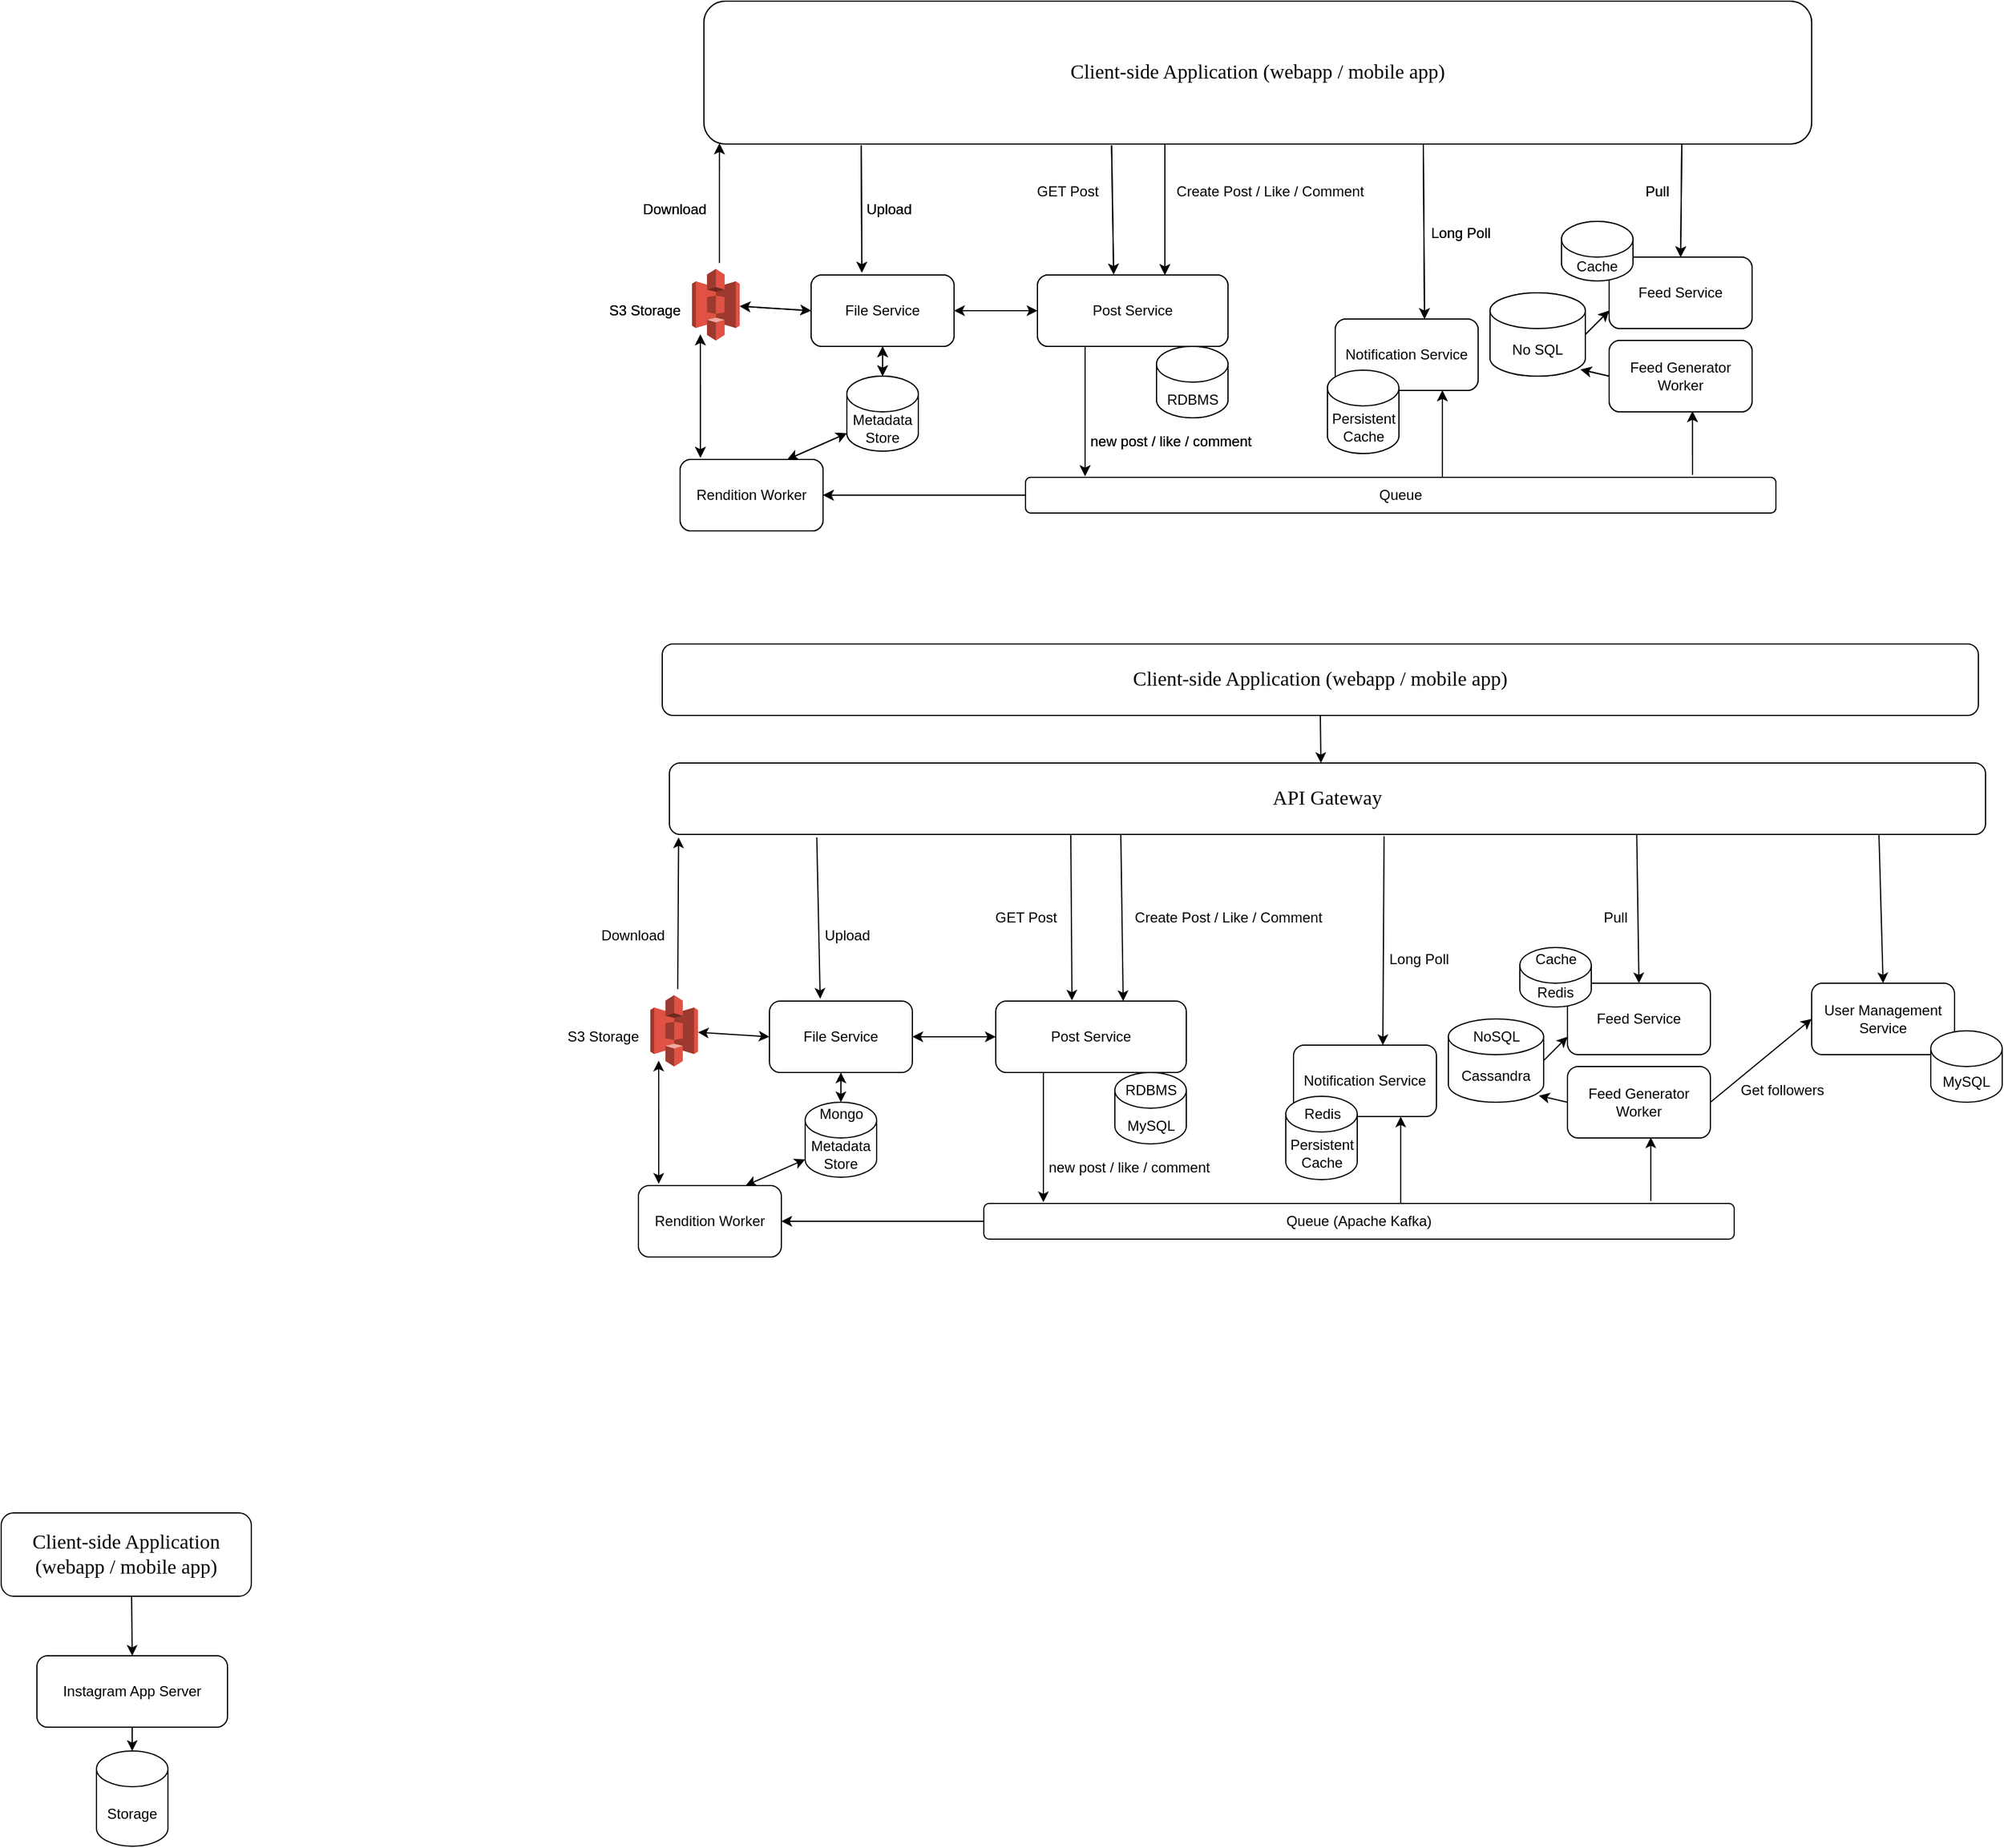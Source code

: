 <mxfile version="16.6.1" type="device"><diagram id="I2LcrAXTgWzLDW2P3QwC" name="Page-1"><mxGraphModel dx="2061" dy="662" grid="1" gridSize="10" guides="1" tooltips="1" connect="1" arrows="1" fold="1" page="1" pageScale="1" pageWidth="827" pageHeight="1169" math="0" shadow="0"><root><mxCell id="0"/><mxCell id="1" parent="0"/><mxCell id="Dp2zbwQblvPiJ5Gxk-in-2" value="" style="rounded=1;whiteSpace=wrap;html=1;" parent="1" vertex="1"><mxGeometry x="-110" y="40" width="930" height="120" as="geometry"/></mxCell><mxCell id="Dp2zbwQblvPiJ5Gxk-in-4" value="Post Service" style="rounded=1;whiteSpace=wrap;html=1;" parent="1" vertex="1"><mxGeometry x="170" y="270" width="160" height="60" as="geometry"/></mxCell><mxCell id="Dp2zbwQblvPiJ5Gxk-in-5" value="" style="shape=cylinder3;whiteSpace=wrap;html=1;boundedLbl=1;backgroundOutline=1;size=15;" parent="1" vertex="1"><mxGeometry x="270" y="330" width="60" height="60" as="geometry"/></mxCell><mxCell id="Dp2zbwQblvPiJ5Gxk-in-6" value="RDBMS" style="text;html=1;align=center;verticalAlign=middle;resizable=0;points=[];autosize=1;strokeColor=none;fillColor=none;" parent="1" vertex="1"><mxGeometry x="270" y="365" width="60" height="20" as="geometry"/></mxCell><mxCell id="Dp2zbwQblvPiJ5Gxk-in-7" value="Queue" style="rounded=1;whiteSpace=wrap;html=1;" parent="1" vertex="1"><mxGeometry x="160" y="440" width="630" height="30" as="geometry"/></mxCell><mxCell id="Dp2zbwQblvPiJ5Gxk-in-8" value="" style="endArrow=classic;html=1;rounded=0;" parent="1" edge="1"><mxGeometry width="50" height="50" relative="1" as="geometry"><mxPoint x="277" y="160" as="sourcePoint"/><mxPoint x="277" y="270" as="targetPoint"/></mxGeometry></mxCell><mxCell id="Dp2zbwQblvPiJ5Gxk-in-9" value="" style="endArrow=classic;html=1;rounded=0;exitX=0.25;exitY=1;exitDx=0;exitDy=0;" parent="1" source="Dp2zbwQblvPiJ5Gxk-in-4" edge="1"><mxGeometry width="50" height="50" relative="1" as="geometry"><mxPoint x="80.11" y="360" as="sourcePoint"/><mxPoint x="210" y="439" as="targetPoint"/></mxGeometry></mxCell><mxCell id="Dp2zbwQblvPiJ5Gxk-in-10" value="Feed Generator Worker" style="rounded=1;whiteSpace=wrap;html=1;" parent="1" vertex="1"><mxGeometry x="650" y="325" width="120" height="60" as="geometry"/></mxCell><mxCell id="Dp2zbwQblvPiJ5Gxk-in-11" value="Feed Service" style="rounded=1;whiteSpace=wrap;html=1;" parent="1" vertex="1"><mxGeometry x="650" y="255" width="120" height="60" as="geometry"/></mxCell><mxCell id="Dp2zbwQblvPiJ5Gxk-in-12" value="Cassandra" style="shape=cylinder3;whiteSpace=wrap;html=1;boundedLbl=1;backgroundOutline=1;size=15;" parent="1" vertex="1"><mxGeometry x="550" y="285" width="80" height="70" as="geometry"/></mxCell><mxCell id="Dp2zbwQblvPiJ5Gxk-in-13" value="Cache" style="shape=cylinder3;whiteSpace=wrap;html=1;boundedLbl=1;backgroundOutline=1;size=15;" parent="1" vertex="1"><mxGeometry x="610" y="225" width="60" height="50" as="geometry"/></mxCell><mxCell id="Dp2zbwQblvPiJ5Gxk-in-15" value="" style="endArrow=classic;html=1;rounded=0;entryX=0.583;entryY=0.992;entryDx=0;entryDy=0;entryPerimeter=0;" parent="1" target="Dp2zbwQblvPiJ5Gxk-in-10" edge="1"><mxGeometry width="50" height="50" relative="1" as="geometry"><mxPoint x="720" y="438" as="sourcePoint"/><mxPoint x="620" y="330" as="targetPoint"/></mxGeometry></mxCell><mxCell id="Dp2zbwQblvPiJ5Gxk-in-16" value="" style="endArrow=classic;html=1;rounded=0;exitX=0;exitY=0.5;exitDx=0;exitDy=0;entryX=0.95;entryY=0.921;entryDx=0;entryDy=0;entryPerimeter=0;" parent="1" source="Dp2zbwQblvPiJ5Gxk-in-10" target="Dp2zbwQblvPiJ5Gxk-in-12" edge="1"><mxGeometry width="50" height="50" relative="1" as="geometry"><mxPoint x="730" y="355" as="sourcePoint"/><mxPoint x="780" y="305" as="targetPoint"/></mxGeometry></mxCell><mxCell id="Dp2zbwQblvPiJ5Gxk-in-17" value="" style="endArrow=classic;html=1;rounded=0;exitX=1;exitY=0.5;exitDx=0;exitDy=0;entryX=0;entryY=0.75;entryDx=0;entryDy=0;exitPerimeter=0;" parent="1" source="Dp2zbwQblvPiJ5Gxk-in-12" target="Dp2zbwQblvPiJ5Gxk-in-11" edge="1"><mxGeometry width="50" height="50" relative="1" as="geometry"><mxPoint x="660" y="365" as="sourcePoint"/><mxPoint x="636" y="359.47" as="targetPoint"/></mxGeometry></mxCell><mxCell id="Dp2zbwQblvPiJ5Gxk-in-18" value="" style="endArrow=classic;html=1;rounded=0;entryX=0.5;entryY=0;entryDx=0;entryDy=0;" parent="1" target="Dp2zbwQblvPiJ5Gxk-in-11" edge="1"><mxGeometry width="50" height="50" relative="1" as="geometry"><mxPoint x="711" y="160" as="sourcePoint"/><mxPoint x="711" y="250" as="targetPoint"/></mxGeometry></mxCell><mxCell id="Dp2zbwQblvPiJ5Gxk-in-19" value="Pull" style="text;html=1;align=center;verticalAlign=middle;resizable=0;points=[];autosize=1;strokeColor=none;fillColor=none;" parent="1" vertex="1"><mxGeometry x="670" y="190" width="40" height="20" as="geometry"/></mxCell><mxCell id="Dp2zbwQblvPiJ5Gxk-in-20" value="Notification Service" style="rounded=1;whiteSpace=wrap;html=1;" parent="1" vertex="1"><mxGeometry x="420" y="307" width="120" height="60" as="geometry"/></mxCell><mxCell id="Dp2zbwQblvPiJ5Gxk-in-21" value="" style="endArrow=classic;html=1;rounded=0;entryX=0.75;entryY=1;entryDx=0;entryDy=0;" parent="1" target="Dp2zbwQblvPiJ5Gxk-in-20" edge="1"><mxGeometry width="50" height="50" relative="1" as="geometry"><mxPoint x="510" y="440" as="sourcePoint"/><mxPoint x="800" y="322" as="targetPoint"/></mxGeometry></mxCell><mxCell id="Dp2zbwQblvPiJ5Gxk-in-22" value="Persistent Cache" style="shape=cylinder3;whiteSpace=wrap;html=1;boundedLbl=1;backgroundOutline=1;size=15;" parent="1" vertex="1"><mxGeometry x="413.5" y="350" width="60" height="70" as="geometry"/></mxCell><mxCell id="Dp2zbwQblvPiJ5Gxk-in-23" value="" style="endArrow=classic;html=1;rounded=0;entryX=0.625;entryY=0;entryDx=0;entryDy=0;entryPerimeter=0;exitX=0.131;exitY=1.025;exitDx=0;exitDy=0;exitPerimeter=0;" parent="1" target="Dp2zbwQblvPiJ5Gxk-in-20" edge="1"><mxGeometry width="50" height="50" relative="1" as="geometry"><mxPoint x="493.97" y="160" as="sourcePoint"/><mxPoint x="870" y="317" as="targetPoint"/></mxGeometry></mxCell><mxCell id="Dp2zbwQblvPiJ5Gxk-in-25" value="Long Poll" style="text;html=1;align=center;verticalAlign=middle;resizable=0;points=[];autosize=1;strokeColor=none;fillColor=none;" parent="1" vertex="1"><mxGeometry x="490" y="225" width="70" height="20" as="geometry"/></mxCell><mxCell id="Dp2zbwQblvPiJ5Gxk-in-26" value="&amp;nbsp; &amp;nbsp; new post / like / comment" style="text;html=1;align=center;verticalAlign=middle;resizable=0;points=[];autosize=1;strokeColor=none;fillColor=none;" parent="1" vertex="1"><mxGeometry x="195" y="400" width="160" height="20" as="geometry"/></mxCell><mxCell id="Dp2zbwQblvPiJ5Gxk-in-28" value="File Service" style="rounded=1;whiteSpace=wrap;html=1;" parent="1" vertex="1"><mxGeometry x="-20" y="270" width="120" height="60" as="geometry"/></mxCell><mxCell id="Dp2zbwQblvPiJ5Gxk-in-37" value="" style="outlineConnect=0;dashed=0;verticalLabelPosition=bottom;verticalAlign=top;align=center;html=1;shape=mxgraph.aws3.s3;fillColor=#E05243;gradientColor=none;" parent="1" vertex="1"><mxGeometry x="-120" y="265" width="40" height="60" as="geometry"/></mxCell><mxCell id="Dp2zbwQblvPiJ5Gxk-in-40" value="S3 Storage" style="text;html=1;align=center;verticalAlign=middle;resizable=0;points=[];autosize=1;strokeColor=none;fillColor=none;" parent="1" vertex="1"><mxGeometry x="-200" y="290" width="80" height="20" as="geometry"/></mxCell><mxCell id="Dp2zbwQblvPiJ5Gxk-in-42" value="" style="endArrow=classic;startArrow=classic;html=1;rounded=0;entryX=0;entryY=0.5;entryDx=0;entryDy=0;" parent="1" source="Dp2zbwQblvPiJ5Gxk-in-37" target="Dp2zbwQblvPiJ5Gxk-in-28" edge="1"><mxGeometry width="50" height="50" relative="1" as="geometry"><mxPoint x="-60" y="380" as="sourcePoint"/><mxPoint x="-10" y="330" as="targetPoint"/></mxGeometry></mxCell><mxCell id="Dp2zbwQblvPiJ5Gxk-in-43" value="Metadata Store" style="shape=cylinder3;whiteSpace=wrap;html=1;boundedLbl=1;backgroundOutline=1;size=15;" parent="1" vertex="1"><mxGeometry x="10" y="355" width="60" height="63" as="geometry"/></mxCell><mxCell id="Dp2zbwQblvPiJ5Gxk-in-46" value="Rendition Worker" style="rounded=1;whiteSpace=wrap;html=1;" parent="1" vertex="1"><mxGeometry x="-130" y="425" width="120" height="60" as="geometry"/></mxCell><mxCell id="Dp2zbwQblvPiJ5Gxk-in-47" value="" style="endArrow=classic;html=1;rounded=0;exitX=0;exitY=0.5;exitDx=0;exitDy=0;entryX=1;entryY=0.5;entryDx=0;entryDy=0;" parent="1" source="Dp2zbwQblvPiJ5Gxk-in-7" target="Dp2zbwQblvPiJ5Gxk-in-46" edge="1"><mxGeometry width="50" height="50" relative="1" as="geometry"><mxPoint x="40" y="415" as="sourcePoint"/><mxPoint x="440" y="310" as="targetPoint"/></mxGeometry></mxCell><mxCell id="Dp2zbwQblvPiJ5Gxk-in-48" value="" style="endArrow=classic;startArrow=classic;html=1;rounded=0;exitX=0.142;exitY=-0.025;exitDx=0;exitDy=0;exitPerimeter=0;" parent="1" source="Dp2zbwQblvPiJ5Gxk-in-46" edge="1"><mxGeometry width="50" height="50" relative="1" as="geometry"><mxPoint x="-110" y="460" as="sourcePoint"/><mxPoint x="-113" y="320" as="targetPoint"/></mxGeometry></mxCell><mxCell id="Dp2zbwQblvPiJ5Gxk-in-49" value="" style="endArrow=classic;startArrow=classic;html=1;rounded=0;entryX=0;entryY=1;entryDx=0;entryDy=-15;entryPerimeter=0;exitX=0.75;exitY=0;exitDx=0;exitDy=0;" parent="1" source="Dp2zbwQblvPiJ5Gxk-in-46" target="Dp2zbwQblvPiJ5Gxk-in-43" edge="1"><mxGeometry width="50" height="50" relative="1" as="geometry"><mxPoint x="-102.96" y="478.5" as="sourcePoint"/><mxPoint x="-103" y="330" as="targetPoint"/></mxGeometry></mxCell><mxCell id="Dp2zbwQblvPiJ5Gxk-in-50" value="Upload" style="text;html=1;align=center;verticalAlign=middle;resizable=0;points=[];autosize=1;strokeColor=none;fillColor=none;" parent="1" vertex="1"><mxGeometry x="20" y="205" width="50" height="20" as="geometry"/></mxCell><mxCell id="Dp2zbwQblvPiJ5Gxk-in-51" value="" style="endArrow=classic;html=1;rounded=0;entryX=0.014;entryY=0.996;entryDx=0;entryDy=0;entryPerimeter=0;" parent="1" target="Dp2zbwQblvPiJ5Gxk-in-2" edge="1"><mxGeometry width="50" height="50" relative="1" as="geometry"><mxPoint x="-97" y="260" as="sourcePoint"/><mxPoint x="440" y="310" as="targetPoint"/></mxGeometry></mxCell><mxCell id="Dp2zbwQblvPiJ5Gxk-in-54" value="Download" style="text;html=1;align=center;verticalAlign=middle;resizable=0;points=[];autosize=1;strokeColor=none;fillColor=none;" parent="1" vertex="1"><mxGeometry x="-170" y="205" width="70" height="20" as="geometry"/></mxCell><mxCell id="Dp2zbwQblvPiJ5Gxk-in-55" value="" style="endArrow=classic;html=1;rounded=0;entryX=0.4;entryY=-0.008;entryDx=0;entryDy=0;exitX=0.368;exitY=1.009;exitDx=0;exitDy=0;exitPerimeter=0;entryPerimeter=0;" parent="1" source="Dp2zbwQblvPiJ5Gxk-in-2" target="Dp2zbwQblvPiJ5Gxk-in-4" edge="1"><mxGeometry width="50" height="50" relative="1" as="geometry"><mxPoint x="390" y="330" as="sourcePoint"/><mxPoint x="440" y="280" as="targetPoint"/></mxGeometry></mxCell><mxCell id="Dp2zbwQblvPiJ5Gxk-in-58" value="" style="endArrow=classic;startArrow=classic;html=1;rounded=0;entryX=0.5;entryY=1;entryDx=0;entryDy=0;exitX=0.5;exitY=0;exitDx=0;exitDy=0;exitPerimeter=0;" parent="1" source="Dp2zbwQblvPiJ5Gxk-in-43" target="Dp2zbwQblvPiJ5Gxk-in-28" edge="1"><mxGeometry width="50" height="50" relative="1" as="geometry"><mxPoint x="50" y="380" as="sourcePoint"/><mxPoint x="100" y="330" as="targetPoint"/></mxGeometry></mxCell><mxCell id="Dp2zbwQblvPiJ5Gxk-in-63" value="" style="endArrow=classic;html=1;rounded=0;exitX=0.142;exitY=1.009;exitDx=0;exitDy=0;exitPerimeter=0;entryX=0.355;entryY=-0.033;entryDx=0;entryDy=0;entryPerimeter=0;" parent="1" source="Dp2zbwQblvPiJ5Gxk-in-2" target="Dp2zbwQblvPiJ5Gxk-in-28" edge="1"><mxGeometry width="50" height="50" relative="1" as="geometry"><mxPoint x="10" y="240" as="sourcePoint"/><mxPoint x="60" y="190" as="targetPoint"/></mxGeometry></mxCell><mxCell id="8vw1W0PAucx72tCzoB3s-1" value="&lt;span style=&quot;font-family: &amp;#34;calibri&amp;#34; ; font-size: 12.7pt ; text-align: left&quot;&gt;Client-side Application (webapp / mobile&amp;nbsp;&lt;/span&gt;&lt;span style=&quot;font-family: &amp;#34;calibri&amp;#34; ; font-size: 12.7pt ; text-align: left&quot;&gt;app)&lt;/span&gt;" style="rounded=1;whiteSpace=wrap;html=1;" vertex="1" parent="1"><mxGeometry x="-110" y="40" width="930" height="120" as="geometry"/></mxCell><mxCell id="8vw1W0PAucx72tCzoB3s-2" value="Post Service" style="rounded=1;whiteSpace=wrap;html=1;" vertex="1" parent="1"><mxGeometry x="170" y="270" width="160" height="60" as="geometry"/></mxCell><mxCell id="8vw1W0PAucx72tCzoB3s-3" value="" style="shape=cylinder3;whiteSpace=wrap;html=1;boundedLbl=1;backgroundOutline=1;size=15;" vertex="1" parent="1"><mxGeometry x="270" y="330" width="60" height="60" as="geometry"/></mxCell><mxCell id="8vw1W0PAucx72tCzoB3s-4" value="RDBMS" style="text;html=1;align=center;verticalAlign=middle;resizable=0;points=[];autosize=1;strokeColor=none;fillColor=none;" vertex="1" parent="1"><mxGeometry x="270" y="365" width="60" height="20" as="geometry"/></mxCell><mxCell id="8vw1W0PAucx72tCzoB3s-5" value="Queue" style="rounded=1;whiteSpace=wrap;html=1;" vertex="1" parent="1"><mxGeometry x="160" y="440" width="630" height="30" as="geometry"/></mxCell><mxCell id="8vw1W0PAucx72tCzoB3s-6" value="" style="endArrow=classic;html=1;rounded=0;" edge="1" parent="1"><mxGeometry width="50" height="50" relative="1" as="geometry"><mxPoint x="277" y="160" as="sourcePoint"/><mxPoint x="277" y="270" as="targetPoint"/></mxGeometry></mxCell><mxCell id="8vw1W0PAucx72tCzoB3s-7" value="" style="endArrow=classic;html=1;rounded=0;exitX=0.25;exitY=1;exitDx=0;exitDy=0;" edge="1" parent="1" source="8vw1W0PAucx72tCzoB3s-2"><mxGeometry width="50" height="50" relative="1" as="geometry"><mxPoint x="80.11" y="360" as="sourcePoint"/><mxPoint x="210" y="439" as="targetPoint"/></mxGeometry></mxCell><mxCell id="8vw1W0PAucx72tCzoB3s-8" value="Feed Generator Worker" style="rounded=1;whiteSpace=wrap;html=1;" vertex="1" parent="1"><mxGeometry x="650" y="325" width="120" height="60" as="geometry"/></mxCell><mxCell id="8vw1W0PAucx72tCzoB3s-9" value="Feed Service" style="rounded=1;whiteSpace=wrap;html=1;" vertex="1" parent="1"><mxGeometry x="650" y="255" width="120" height="60" as="geometry"/></mxCell><mxCell id="8vw1W0PAucx72tCzoB3s-10" value="No SQL" style="shape=cylinder3;whiteSpace=wrap;html=1;boundedLbl=1;backgroundOutline=1;size=15;" vertex="1" parent="1"><mxGeometry x="550" y="285" width="80" height="70" as="geometry"/></mxCell><mxCell id="8vw1W0PAucx72tCzoB3s-11" value="Cache" style="shape=cylinder3;whiteSpace=wrap;html=1;boundedLbl=1;backgroundOutline=1;size=15;" vertex="1" parent="1"><mxGeometry x="610" y="225" width="60" height="50" as="geometry"/></mxCell><mxCell id="8vw1W0PAucx72tCzoB3s-12" value="" style="endArrow=classic;html=1;rounded=0;entryX=0.583;entryY=0.992;entryDx=0;entryDy=0;entryPerimeter=0;" edge="1" parent="1" target="8vw1W0PAucx72tCzoB3s-8"><mxGeometry width="50" height="50" relative="1" as="geometry"><mxPoint x="720" y="438" as="sourcePoint"/><mxPoint x="620" y="330" as="targetPoint"/></mxGeometry></mxCell><mxCell id="8vw1W0PAucx72tCzoB3s-13" value="" style="endArrow=classic;html=1;rounded=0;exitX=0;exitY=0.5;exitDx=0;exitDy=0;entryX=0.95;entryY=0.921;entryDx=0;entryDy=0;entryPerimeter=0;" edge="1" parent="1" source="8vw1W0PAucx72tCzoB3s-8" target="8vw1W0PAucx72tCzoB3s-10"><mxGeometry width="50" height="50" relative="1" as="geometry"><mxPoint x="730" y="355" as="sourcePoint"/><mxPoint x="780" y="305" as="targetPoint"/></mxGeometry></mxCell><mxCell id="8vw1W0PAucx72tCzoB3s-14" value="" style="endArrow=classic;html=1;rounded=0;exitX=1;exitY=0.5;exitDx=0;exitDy=0;entryX=0;entryY=0.75;entryDx=0;entryDy=0;exitPerimeter=0;" edge="1" parent="1" source="8vw1W0PAucx72tCzoB3s-10" target="8vw1W0PAucx72tCzoB3s-9"><mxGeometry width="50" height="50" relative="1" as="geometry"><mxPoint x="660" y="365" as="sourcePoint"/><mxPoint x="636" y="359.47" as="targetPoint"/></mxGeometry></mxCell><mxCell id="8vw1W0PAucx72tCzoB3s-15" value="" style="endArrow=classic;html=1;rounded=0;entryX=0.5;entryY=0;entryDx=0;entryDy=0;" edge="1" parent="1" target="8vw1W0PAucx72tCzoB3s-9"><mxGeometry width="50" height="50" relative="1" as="geometry"><mxPoint x="711" y="160" as="sourcePoint"/><mxPoint x="711" y="250" as="targetPoint"/></mxGeometry></mxCell><mxCell id="8vw1W0PAucx72tCzoB3s-16" value="Pull" style="text;html=1;align=center;verticalAlign=middle;resizable=0;points=[];autosize=1;strokeColor=none;fillColor=none;" vertex="1" parent="1"><mxGeometry x="670" y="190" width="40" height="20" as="geometry"/></mxCell><mxCell id="8vw1W0PAucx72tCzoB3s-17" value="Notification Service" style="rounded=1;whiteSpace=wrap;html=1;" vertex="1" parent="1"><mxGeometry x="420" y="307" width="120" height="60" as="geometry"/></mxCell><mxCell id="8vw1W0PAucx72tCzoB3s-18" value="" style="endArrow=classic;html=1;rounded=0;entryX=0.75;entryY=1;entryDx=0;entryDy=0;" edge="1" parent="1" target="8vw1W0PAucx72tCzoB3s-17"><mxGeometry width="50" height="50" relative="1" as="geometry"><mxPoint x="510" y="440" as="sourcePoint"/><mxPoint x="800" y="322" as="targetPoint"/></mxGeometry></mxCell><mxCell id="8vw1W0PAucx72tCzoB3s-19" value="Persistent Cache" style="shape=cylinder3;whiteSpace=wrap;html=1;boundedLbl=1;backgroundOutline=1;size=15;" vertex="1" parent="1"><mxGeometry x="413.5" y="350" width="60" height="70" as="geometry"/></mxCell><mxCell id="8vw1W0PAucx72tCzoB3s-20" value="" style="endArrow=classic;html=1;rounded=0;entryX=0.625;entryY=0;entryDx=0;entryDy=0;entryPerimeter=0;exitX=0.131;exitY=1.025;exitDx=0;exitDy=0;exitPerimeter=0;" edge="1" parent="1" target="8vw1W0PAucx72tCzoB3s-17"><mxGeometry width="50" height="50" relative="1" as="geometry"><mxPoint x="493.97" y="160" as="sourcePoint"/><mxPoint x="870" y="317" as="targetPoint"/></mxGeometry></mxCell><mxCell id="8vw1W0PAucx72tCzoB3s-21" value="Long Poll" style="text;html=1;align=center;verticalAlign=middle;resizable=0;points=[];autosize=1;strokeColor=none;fillColor=none;" vertex="1" parent="1"><mxGeometry x="490" y="225" width="70" height="20" as="geometry"/></mxCell><mxCell id="8vw1W0PAucx72tCzoB3s-22" value="&amp;nbsp; &amp;nbsp; new post / like / comment" style="text;html=1;align=center;verticalAlign=middle;resizable=0;points=[];autosize=1;strokeColor=none;fillColor=none;" vertex="1" parent="1"><mxGeometry x="195" y="400" width="160" height="20" as="geometry"/></mxCell><mxCell id="8vw1W0PAucx72tCzoB3s-23" value="File Service" style="rounded=1;whiteSpace=wrap;html=1;" vertex="1" parent="1"><mxGeometry x="-20" y="270" width="120" height="60" as="geometry"/></mxCell><mxCell id="8vw1W0PAucx72tCzoB3s-24" value="" style="outlineConnect=0;dashed=0;verticalLabelPosition=bottom;verticalAlign=top;align=center;html=1;shape=mxgraph.aws3.s3;fillColor=#E05243;gradientColor=none;" vertex="1" parent="1"><mxGeometry x="-120" y="265" width="40" height="60" as="geometry"/></mxCell><mxCell id="8vw1W0PAucx72tCzoB3s-25" value="S3 Storage" style="text;html=1;align=center;verticalAlign=middle;resizable=0;points=[];autosize=1;strokeColor=none;fillColor=none;" vertex="1" parent="1"><mxGeometry x="-200" y="290" width="80" height="20" as="geometry"/></mxCell><mxCell id="8vw1W0PAucx72tCzoB3s-26" value="" style="endArrow=classic;startArrow=classic;html=1;rounded=0;entryX=0;entryY=0.5;entryDx=0;entryDy=0;" edge="1" parent="1" source="8vw1W0PAucx72tCzoB3s-24" target="8vw1W0PAucx72tCzoB3s-23"><mxGeometry width="50" height="50" relative="1" as="geometry"><mxPoint x="-60" y="380" as="sourcePoint"/><mxPoint x="-10" y="330" as="targetPoint"/></mxGeometry></mxCell><mxCell id="8vw1W0PAucx72tCzoB3s-27" value="Metadata Store" style="shape=cylinder3;whiteSpace=wrap;html=1;boundedLbl=1;backgroundOutline=1;size=15;" vertex="1" parent="1"><mxGeometry x="10" y="355" width="60" height="63" as="geometry"/></mxCell><mxCell id="8vw1W0PAucx72tCzoB3s-28" value="Rendition Worker" style="rounded=1;whiteSpace=wrap;html=1;" vertex="1" parent="1"><mxGeometry x="-130" y="425" width="120" height="60" as="geometry"/></mxCell><mxCell id="8vw1W0PAucx72tCzoB3s-29" value="" style="endArrow=classic;html=1;rounded=0;exitX=0;exitY=0.5;exitDx=0;exitDy=0;entryX=1;entryY=0.5;entryDx=0;entryDy=0;" edge="1" parent="1" source="8vw1W0PAucx72tCzoB3s-5" target="8vw1W0PAucx72tCzoB3s-28"><mxGeometry width="50" height="50" relative="1" as="geometry"><mxPoint x="40" y="415" as="sourcePoint"/><mxPoint x="440" y="310" as="targetPoint"/></mxGeometry></mxCell><mxCell id="8vw1W0PAucx72tCzoB3s-30" value="" style="endArrow=classic;startArrow=classic;html=1;rounded=0;exitX=0.142;exitY=-0.025;exitDx=0;exitDy=0;exitPerimeter=0;" edge="1" parent="1" source="8vw1W0PAucx72tCzoB3s-28"><mxGeometry width="50" height="50" relative="1" as="geometry"><mxPoint x="-110" y="460" as="sourcePoint"/><mxPoint x="-113" y="320" as="targetPoint"/></mxGeometry></mxCell><mxCell id="8vw1W0PAucx72tCzoB3s-31" value="" style="endArrow=classic;startArrow=classic;html=1;rounded=0;entryX=0;entryY=1;entryDx=0;entryDy=-15;entryPerimeter=0;exitX=0.75;exitY=0;exitDx=0;exitDy=0;" edge="1" parent="1" source="8vw1W0PAucx72tCzoB3s-28" target="8vw1W0PAucx72tCzoB3s-27"><mxGeometry width="50" height="50" relative="1" as="geometry"><mxPoint x="-102.96" y="478.5" as="sourcePoint"/><mxPoint x="-103" y="330" as="targetPoint"/></mxGeometry></mxCell><mxCell id="8vw1W0PAucx72tCzoB3s-32" value="Upload" style="text;html=1;align=center;verticalAlign=middle;resizable=0;points=[];autosize=1;strokeColor=none;fillColor=none;" vertex="1" parent="1"><mxGeometry x="20" y="205" width="50" height="20" as="geometry"/></mxCell><mxCell id="8vw1W0PAucx72tCzoB3s-33" value="" style="endArrow=classic;html=1;rounded=0;entryX=0.014;entryY=0.996;entryDx=0;entryDy=0;entryPerimeter=0;" edge="1" parent="1" target="8vw1W0PAucx72tCzoB3s-1"><mxGeometry width="50" height="50" relative="1" as="geometry"><mxPoint x="-97" y="260" as="sourcePoint"/><mxPoint x="440" y="310" as="targetPoint"/></mxGeometry></mxCell><mxCell id="8vw1W0PAucx72tCzoB3s-34" value="Create Post / Like / Comment" style="text;html=1;align=center;verticalAlign=middle;resizable=0;points=[];autosize=1;strokeColor=none;fillColor=none;" vertex="1" parent="1"><mxGeometry x="280" y="190" width="170" height="20" as="geometry"/></mxCell><mxCell id="8vw1W0PAucx72tCzoB3s-35" value="Download" style="text;html=1;align=center;verticalAlign=middle;resizable=0;points=[];autosize=1;strokeColor=none;fillColor=none;" vertex="1" parent="1"><mxGeometry x="-170" y="205" width="70" height="20" as="geometry"/></mxCell><mxCell id="8vw1W0PAucx72tCzoB3s-36" value="" style="endArrow=classic;html=1;rounded=0;entryX=0.4;entryY=-0.008;entryDx=0;entryDy=0;exitX=0.368;exitY=1.009;exitDx=0;exitDy=0;exitPerimeter=0;entryPerimeter=0;" edge="1" parent="1" source="8vw1W0PAucx72tCzoB3s-1" target="8vw1W0PAucx72tCzoB3s-2"><mxGeometry width="50" height="50" relative="1" as="geometry"><mxPoint x="390" y="330" as="sourcePoint"/><mxPoint x="440" y="280" as="targetPoint"/></mxGeometry></mxCell><mxCell id="8vw1W0PAucx72tCzoB3s-37" value="GET Post" style="text;html=1;align=center;verticalAlign=middle;resizable=0;points=[];autosize=1;strokeColor=none;fillColor=none;" vertex="1" parent="1"><mxGeometry x="160" y="190" width="70" height="20" as="geometry"/></mxCell><mxCell id="8vw1W0PAucx72tCzoB3s-38" value="" style="endArrow=classic;startArrow=classic;html=1;rounded=0;entryX=0.5;entryY=1;entryDx=0;entryDy=0;exitX=0.5;exitY=0;exitDx=0;exitDy=0;exitPerimeter=0;" edge="1" parent="1" source="8vw1W0PAucx72tCzoB3s-27" target="8vw1W0PAucx72tCzoB3s-23"><mxGeometry width="50" height="50" relative="1" as="geometry"><mxPoint x="50" y="380" as="sourcePoint"/><mxPoint x="100" y="330" as="targetPoint"/></mxGeometry></mxCell><mxCell id="8vw1W0PAucx72tCzoB3s-41" value="" style="endArrow=classic;html=1;rounded=0;exitX=0.142;exitY=1.009;exitDx=0;exitDy=0;exitPerimeter=0;entryX=0.355;entryY=-0.033;entryDx=0;entryDy=0;entryPerimeter=0;" edge="1" parent="1" source="8vw1W0PAucx72tCzoB3s-1" target="8vw1W0PAucx72tCzoB3s-23"><mxGeometry width="50" height="50" relative="1" as="geometry"><mxPoint x="10" y="240" as="sourcePoint"/><mxPoint x="60" y="190" as="targetPoint"/></mxGeometry></mxCell><mxCell id="8vw1W0PAucx72tCzoB3s-42" value="&lt;span style=&quot;font-family: &amp;#34;calibri&amp;#34; ; font-size: 12.7pt ; text-align: left&quot;&gt;Client-side Application (webapp / mobile&amp;nbsp;&lt;/span&gt;&lt;span style=&quot;font-family: &amp;#34;calibri&amp;#34; ; font-size: 12.7pt ; text-align: left&quot;&gt;app)&lt;/span&gt;" style="rounded=1;whiteSpace=wrap;html=1;" vertex="1" parent="1"><mxGeometry x="-145" y="580" width="1105" height="60" as="geometry"/></mxCell><mxCell id="8vw1W0PAucx72tCzoB3s-43" value="Post Service" style="rounded=1;whiteSpace=wrap;html=1;" vertex="1" parent="1"><mxGeometry x="135" y="880" width="160" height="60" as="geometry"/></mxCell><mxCell id="8vw1W0PAucx72tCzoB3s-44" value="" style="shape=cylinder3;whiteSpace=wrap;html=1;boundedLbl=1;backgroundOutline=1;size=15;" vertex="1" parent="1"><mxGeometry x="235" y="940" width="60" height="60" as="geometry"/></mxCell><mxCell id="8vw1W0PAucx72tCzoB3s-45" value="MySQL" style="text;html=1;align=center;verticalAlign=middle;resizable=0;points=[];autosize=1;strokeColor=none;fillColor=none;" vertex="1" parent="1"><mxGeometry x="235" y="975" width="60" height="20" as="geometry"/></mxCell><mxCell id="8vw1W0PAucx72tCzoB3s-46" value="Queue (Apache Kafka)" style="rounded=1;whiteSpace=wrap;html=1;" vertex="1" parent="1"><mxGeometry x="125" y="1050" width="630" height="30" as="geometry"/></mxCell><mxCell id="8vw1W0PAucx72tCzoB3s-47" value="" style="endArrow=classic;html=1;rounded=0;exitX=0.343;exitY=1.008;exitDx=0;exitDy=0;exitPerimeter=0;" edge="1" parent="1" source="8vw1W0PAucx72tCzoB3s-179"><mxGeometry width="50" height="50" relative="1" as="geometry"><mxPoint x="242" y="770" as="sourcePoint"/><mxPoint x="242" y="880" as="targetPoint"/></mxGeometry></mxCell><mxCell id="8vw1W0PAucx72tCzoB3s-48" value="" style="endArrow=classic;html=1;rounded=0;exitX=0.25;exitY=1;exitDx=0;exitDy=0;" edge="1" parent="1" source="8vw1W0PAucx72tCzoB3s-43"><mxGeometry width="50" height="50" relative="1" as="geometry"><mxPoint x="45.11" y="970" as="sourcePoint"/><mxPoint x="175" y="1049" as="targetPoint"/></mxGeometry></mxCell><mxCell id="8vw1W0PAucx72tCzoB3s-49" value="Feed Generator Worker" style="rounded=1;whiteSpace=wrap;html=1;" vertex="1" parent="1"><mxGeometry x="615" y="935" width="120" height="60" as="geometry"/></mxCell><mxCell id="8vw1W0PAucx72tCzoB3s-50" value="Feed Service" style="rounded=1;whiteSpace=wrap;html=1;" vertex="1" parent="1"><mxGeometry x="615" y="865" width="120" height="60" as="geometry"/></mxCell><mxCell id="8vw1W0PAucx72tCzoB3s-51" value="Cassandra" style="shape=cylinder3;whiteSpace=wrap;html=1;boundedLbl=1;backgroundOutline=1;size=15;" vertex="1" parent="1"><mxGeometry x="515" y="895" width="80" height="70" as="geometry"/></mxCell><mxCell id="8vw1W0PAucx72tCzoB3s-52" value="Redis" style="shape=cylinder3;whiteSpace=wrap;html=1;boundedLbl=1;backgroundOutline=1;size=15;" vertex="1" parent="1"><mxGeometry x="575" y="835" width="60" height="50" as="geometry"/></mxCell><mxCell id="8vw1W0PAucx72tCzoB3s-53" value="" style="endArrow=classic;html=1;rounded=0;entryX=0.583;entryY=0.992;entryDx=0;entryDy=0;entryPerimeter=0;" edge="1" parent="1" target="8vw1W0PAucx72tCzoB3s-49"><mxGeometry width="50" height="50" relative="1" as="geometry"><mxPoint x="685" y="1048" as="sourcePoint"/><mxPoint x="585" y="940" as="targetPoint"/></mxGeometry></mxCell><mxCell id="8vw1W0PAucx72tCzoB3s-54" value="" style="endArrow=classic;html=1;rounded=0;exitX=0;exitY=0.5;exitDx=0;exitDy=0;entryX=0.95;entryY=0.921;entryDx=0;entryDy=0;entryPerimeter=0;" edge="1" parent="1" source="8vw1W0PAucx72tCzoB3s-49" target="8vw1W0PAucx72tCzoB3s-51"><mxGeometry width="50" height="50" relative="1" as="geometry"><mxPoint x="695" y="965" as="sourcePoint"/><mxPoint x="745" y="915" as="targetPoint"/></mxGeometry></mxCell><mxCell id="8vw1W0PAucx72tCzoB3s-55" value="" style="endArrow=classic;html=1;rounded=0;exitX=1;exitY=0.5;exitDx=0;exitDy=0;entryX=0;entryY=0.75;entryDx=0;entryDy=0;exitPerimeter=0;" edge="1" parent="1" source="8vw1W0PAucx72tCzoB3s-51" target="8vw1W0PAucx72tCzoB3s-50"><mxGeometry width="50" height="50" relative="1" as="geometry"><mxPoint x="625" y="975" as="sourcePoint"/><mxPoint x="601" y="969.47" as="targetPoint"/></mxGeometry></mxCell><mxCell id="8vw1W0PAucx72tCzoB3s-56" value="" style="endArrow=classic;html=1;rounded=0;entryX=0.5;entryY=0;entryDx=0;entryDy=0;exitX=0.735;exitY=1.008;exitDx=0;exitDy=0;exitPerimeter=0;" edge="1" parent="1" target="8vw1W0PAucx72tCzoB3s-50" source="8vw1W0PAucx72tCzoB3s-179"><mxGeometry width="50" height="50" relative="1" as="geometry"><mxPoint x="676" y="770" as="sourcePoint"/><mxPoint x="676" y="860" as="targetPoint"/></mxGeometry></mxCell><mxCell id="8vw1W0PAucx72tCzoB3s-57" value="Pull" style="text;html=1;align=center;verticalAlign=middle;resizable=0;points=[];autosize=1;strokeColor=none;fillColor=none;" vertex="1" parent="1"><mxGeometry x="635" y="800" width="40" height="20" as="geometry"/></mxCell><mxCell id="8vw1W0PAucx72tCzoB3s-58" value="Notification Service" style="rounded=1;whiteSpace=wrap;html=1;" vertex="1" parent="1"><mxGeometry x="385" y="917" width="120" height="60" as="geometry"/></mxCell><mxCell id="8vw1W0PAucx72tCzoB3s-59" value="" style="endArrow=classic;html=1;rounded=0;entryX=0.75;entryY=1;entryDx=0;entryDy=0;" edge="1" parent="1" target="8vw1W0PAucx72tCzoB3s-58"><mxGeometry width="50" height="50" relative="1" as="geometry"><mxPoint x="475" y="1050" as="sourcePoint"/><mxPoint x="765" y="932" as="targetPoint"/></mxGeometry></mxCell><mxCell id="8vw1W0PAucx72tCzoB3s-60" value="Persistent Cache" style="shape=cylinder3;whiteSpace=wrap;html=1;boundedLbl=1;backgroundOutline=1;size=15;" vertex="1" parent="1"><mxGeometry x="378.5" y="960" width="60" height="70" as="geometry"/></mxCell><mxCell id="8vw1W0PAucx72tCzoB3s-61" value="" style="endArrow=classic;html=1;rounded=0;entryX=0.625;entryY=0;entryDx=0;entryDy=0;entryPerimeter=0;exitX=0.543;exitY=1.025;exitDx=0;exitDy=0;exitPerimeter=0;" edge="1" parent="1" target="8vw1W0PAucx72tCzoB3s-58" source="8vw1W0PAucx72tCzoB3s-179"><mxGeometry width="50" height="50" relative="1" as="geometry"><mxPoint x="458.97" y="770" as="sourcePoint"/><mxPoint x="835" y="927" as="targetPoint"/></mxGeometry></mxCell><mxCell id="8vw1W0PAucx72tCzoB3s-62" value="Long Poll" style="text;html=1;align=center;verticalAlign=middle;resizable=0;points=[];autosize=1;strokeColor=none;fillColor=none;" vertex="1" parent="1"><mxGeometry x="455" y="835" width="70" height="20" as="geometry"/></mxCell><mxCell id="8vw1W0PAucx72tCzoB3s-63" value="&amp;nbsp; &amp;nbsp; new post / like / comment" style="text;html=1;align=center;verticalAlign=middle;resizable=0;points=[];autosize=1;strokeColor=none;fillColor=none;" vertex="1" parent="1"><mxGeometry x="160" y="1010" width="160" height="20" as="geometry"/></mxCell><mxCell id="8vw1W0PAucx72tCzoB3s-64" value="File Service" style="rounded=1;whiteSpace=wrap;html=1;" vertex="1" parent="1"><mxGeometry x="-55" y="880" width="120" height="60" as="geometry"/></mxCell><mxCell id="8vw1W0PAucx72tCzoB3s-65" value="" style="outlineConnect=0;dashed=0;verticalLabelPosition=bottom;verticalAlign=top;align=center;html=1;shape=mxgraph.aws3.s3;fillColor=#E05243;gradientColor=none;" vertex="1" parent="1"><mxGeometry x="-155" y="875" width="40" height="60" as="geometry"/></mxCell><mxCell id="8vw1W0PAucx72tCzoB3s-66" value="S3 Storage" style="text;html=1;align=center;verticalAlign=middle;resizable=0;points=[];autosize=1;strokeColor=none;fillColor=none;" vertex="1" parent="1"><mxGeometry x="-235" y="900" width="80" height="20" as="geometry"/></mxCell><mxCell id="8vw1W0PAucx72tCzoB3s-67" value="" style="endArrow=classic;startArrow=classic;html=1;rounded=0;entryX=0;entryY=0.5;entryDx=0;entryDy=0;" edge="1" parent="1" source="8vw1W0PAucx72tCzoB3s-65" target="8vw1W0PAucx72tCzoB3s-64"><mxGeometry width="50" height="50" relative="1" as="geometry"><mxPoint x="-95" y="990" as="sourcePoint"/><mxPoint x="-45" y="940" as="targetPoint"/></mxGeometry></mxCell><mxCell id="8vw1W0PAucx72tCzoB3s-68" value="Metadata Store" style="shape=cylinder3;whiteSpace=wrap;html=1;boundedLbl=1;backgroundOutline=1;size=15;" vertex="1" parent="1"><mxGeometry x="-25" y="965" width="60" height="63" as="geometry"/></mxCell><mxCell id="8vw1W0PAucx72tCzoB3s-69" value="Rendition Worker" style="rounded=1;whiteSpace=wrap;html=1;" vertex="1" parent="1"><mxGeometry x="-165" y="1035" width="120" height="60" as="geometry"/></mxCell><mxCell id="8vw1W0PAucx72tCzoB3s-70" value="" style="endArrow=classic;html=1;rounded=0;exitX=0;exitY=0.5;exitDx=0;exitDy=0;entryX=1;entryY=0.5;entryDx=0;entryDy=0;" edge="1" parent="1" source="8vw1W0PAucx72tCzoB3s-46" target="8vw1W0PAucx72tCzoB3s-69"><mxGeometry width="50" height="50" relative="1" as="geometry"><mxPoint x="5" y="1025" as="sourcePoint"/><mxPoint x="405" y="920" as="targetPoint"/></mxGeometry></mxCell><mxCell id="8vw1W0PAucx72tCzoB3s-71" value="" style="endArrow=classic;startArrow=classic;html=1;rounded=0;exitX=0.142;exitY=-0.025;exitDx=0;exitDy=0;exitPerimeter=0;" edge="1" parent="1" source="8vw1W0PAucx72tCzoB3s-69"><mxGeometry width="50" height="50" relative="1" as="geometry"><mxPoint x="-145" y="1070" as="sourcePoint"/><mxPoint x="-148" y="930" as="targetPoint"/></mxGeometry></mxCell><mxCell id="8vw1W0PAucx72tCzoB3s-72" value="" style="endArrow=classic;startArrow=classic;html=1;rounded=0;entryX=0;entryY=1;entryDx=0;entryDy=-15;entryPerimeter=0;exitX=0.75;exitY=0;exitDx=0;exitDy=0;" edge="1" parent="1" source="8vw1W0PAucx72tCzoB3s-69" target="8vw1W0PAucx72tCzoB3s-68"><mxGeometry width="50" height="50" relative="1" as="geometry"><mxPoint x="-137.96" y="1088.5" as="sourcePoint"/><mxPoint x="-138" y="940" as="targetPoint"/></mxGeometry></mxCell><mxCell id="8vw1W0PAucx72tCzoB3s-73" value="Upload" style="text;html=1;align=center;verticalAlign=middle;resizable=0;points=[];autosize=1;strokeColor=none;fillColor=none;" vertex="1" parent="1"><mxGeometry x="-15" y="815" width="50" height="20" as="geometry"/></mxCell><mxCell id="8vw1W0PAucx72tCzoB3s-74" value="" style="endArrow=classic;html=1;rounded=0;entryX=0.007;entryY=1.042;entryDx=0;entryDy=0;entryPerimeter=0;" edge="1" parent="1" target="8vw1W0PAucx72tCzoB3s-179"><mxGeometry width="50" height="50" relative="1" as="geometry"><mxPoint x="-132" y="870" as="sourcePoint"/><mxPoint x="-132" y="760" as="targetPoint"/></mxGeometry></mxCell><mxCell id="8vw1W0PAucx72tCzoB3s-75" value="Create Post / Like / Comment" style="text;html=1;align=center;verticalAlign=middle;resizable=0;points=[];autosize=1;strokeColor=none;fillColor=none;" vertex="1" parent="1"><mxGeometry x="245" y="800" width="170" height="20" as="geometry"/></mxCell><mxCell id="8vw1W0PAucx72tCzoB3s-76" value="Download" style="text;html=1;align=center;verticalAlign=middle;resizable=0;points=[];autosize=1;strokeColor=none;fillColor=none;" vertex="1" parent="1"><mxGeometry x="-205" y="815" width="70" height="20" as="geometry"/></mxCell><mxCell id="8vw1W0PAucx72tCzoB3s-77" value="" style="endArrow=classic;html=1;rounded=0;entryX=0.4;entryY=-0.008;entryDx=0;entryDy=0;entryPerimeter=0;exitX=0.305;exitY=1.008;exitDx=0;exitDy=0;exitPerimeter=0;" edge="1" parent="1" source="8vw1W0PAucx72tCzoB3s-179" target="8vw1W0PAucx72tCzoB3s-43"><mxGeometry width="50" height="50" relative="1" as="geometry"><mxPoint x="199" y="780" as="sourcePoint"/><mxPoint x="405" y="890" as="targetPoint"/></mxGeometry></mxCell><mxCell id="8vw1W0PAucx72tCzoB3s-78" value="GET Post" style="text;html=1;align=center;verticalAlign=middle;resizable=0;points=[];autosize=1;strokeColor=none;fillColor=none;" vertex="1" parent="1"><mxGeometry x="125" y="800" width="70" height="20" as="geometry"/></mxCell><mxCell id="8vw1W0PAucx72tCzoB3s-79" value="" style="endArrow=classic;startArrow=classic;html=1;rounded=0;entryX=0.5;entryY=1;entryDx=0;entryDy=0;exitX=0.5;exitY=0;exitDx=0;exitDy=0;exitPerimeter=0;" edge="1" parent="1" source="8vw1W0PAucx72tCzoB3s-68" target="8vw1W0PAucx72tCzoB3s-64"><mxGeometry width="50" height="50" relative="1" as="geometry"><mxPoint x="15" y="990" as="sourcePoint"/><mxPoint x="65" y="940" as="targetPoint"/></mxGeometry></mxCell><mxCell id="8vw1W0PAucx72tCzoB3s-82" value="" style="endArrow=classic;html=1;rounded=0;entryX=0.355;entryY=-0.033;entryDx=0;entryDy=0;entryPerimeter=0;exitX=0.112;exitY=1.042;exitDx=0;exitDy=0;exitPerimeter=0;" edge="1" parent="1" source="8vw1W0PAucx72tCzoB3s-179" target="8vw1W0PAucx72tCzoB3s-64"><mxGeometry width="50" height="50" relative="1" as="geometry"><mxPoint x="-12" y="760" as="sourcePoint"/><mxPoint x="25" y="800" as="targetPoint"/></mxGeometry></mxCell><mxCell id="8vw1W0PAucx72tCzoB3s-83" value="RDBMS" style="text;html=1;align=center;verticalAlign=middle;resizable=0;points=[];autosize=1;strokeColor=none;fillColor=none;" vertex="1" parent="1"><mxGeometry x="235" y="945" width="60" height="20" as="geometry"/></mxCell><mxCell id="8vw1W0PAucx72tCzoB3s-84" value="Redis" style="text;html=1;align=center;verticalAlign=middle;resizable=0;points=[];autosize=1;strokeColor=none;fillColor=none;" vertex="1" parent="1"><mxGeometry x="383.5" y="965" width="50" height="20" as="geometry"/></mxCell><mxCell id="8vw1W0PAucx72tCzoB3s-85" value="Cache" style="text;html=1;align=center;verticalAlign=middle;resizable=0;points=[];autosize=1;strokeColor=none;fillColor=none;" vertex="1" parent="1"><mxGeometry x="580" y="835" width="50" height="20" as="geometry"/></mxCell><mxCell id="8vw1W0PAucx72tCzoB3s-86" value="Mongo" style="text;html=1;align=center;verticalAlign=middle;resizable=0;points=[];autosize=1;strokeColor=none;fillColor=none;" vertex="1" parent="1"><mxGeometry x="-20" y="965" width="50" height="20" as="geometry"/></mxCell><mxCell id="8vw1W0PAucx72tCzoB3s-87" value="NoSQL" style="text;html=1;align=center;verticalAlign=middle;resizable=0;points=[];autosize=1;strokeColor=none;fillColor=none;" vertex="1" parent="1"><mxGeometry x="530" y="900" width="50" height="20" as="geometry"/></mxCell><mxCell id="8vw1W0PAucx72tCzoB3s-88" value="" style="endArrow=classic;startArrow=classic;html=1;rounded=0;exitX=0;exitY=0.5;exitDx=0;exitDy=0;entryX=1;entryY=0.5;entryDx=0;entryDy=0;" edge="1" parent="1" source="8vw1W0PAucx72tCzoB3s-43" target="8vw1W0PAucx72tCzoB3s-64"><mxGeometry width="50" height="50" relative="1" as="geometry"><mxPoint x="340" y="930" as="sourcePoint"/><mxPoint x="390" y="880" as="targetPoint"/></mxGeometry></mxCell><mxCell id="8vw1W0PAucx72tCzoB3s-89" value="" style="endArrow=classic;startArrow=classic;html=1;rounded=0;entryX=0;entryY=0.5;entryDx=0;entryDy=0;exitX=1;exitY=0.5;exitDx=0;exitDy=0;" edge="1" parent="1" source="8vw1W0PAucx72tCzoB3s-23" target="8vw1W0PAucx72tCzoB3s-2"><mxGeometry width="50" height="50" relative="1" as="geometry"><mxPoint x="100" y="340" as="sourcePoint"/><mxPoint x="150" y="290" as="targetPoint"/></mxGeometry></mxCell><mxCell id="8vw1W0PAucx72tCzoB3s-130" value="&lt;span style=&quot;font-family: &amp;#34;calibri&amp;#34; ; font-size: 12.7pt ; text-align: left&quot;&gt;Client-side Application (webapp / mobile&amp;nbsp;&lt;/span&gt;&lt;span style=&quot;font-family: &amp;#34;calibri&amp;#34; ; font-size: 12.7pt ; text-align: left&quot;&gt;app)&lt;/span&gt;" style="rounded=1;whiteSpace=wrap;html=1;" vertex="1" parent="1"><mxGeometry x="-700" y="1310" width="210" height="70" as="geometry"/></mxCell><mxCell id="8vw1W0PAucx72tCzoB3s-131" value="Instagram App Server" style="rounded=1;whiteSpace=wrap;html=1;" vertex="1" parent="1"><mxGeometry x="-670" y="1430" width="160" height="60" as="geometry"/></mxCell><mxCell id="8vw1W0PAucx72tCzoB3s-135" value="" style="endArrow=classic;html=1;rounded=0;entryX=0.5;entryY=0;entryDx=0;entryDy=0;" edge="1" parent="1" target="8vw1W0PAucx72tCzoB3s-131"><mxGeometry width="50" height="50" relative="1" as="geometry"><mxPoint x="-590.5" y="1380" as="sourcePoint"/><mxPoint x="-590" y="1460" as="targetPoint"/></mxGeometry></mxCell><mxCell id="8vw1W0PAucx72tCzoB3s-170" value="Storage" style="shape=cylinder3;whiteSpace=wrap;html=1;boundedLbl=1;backgroundOutline=1;size=15;" vertex="1" parent="1"><mxGeometry x="-620" y="1510" width="60" height="80" as="geometry"/></mxCell><mxCell id="8vw1W0PAucx72tCzoB3s-171" value="" style="endArrow=classic;html=1;rounded=0;exitX=0.5;exitY=1;exitDx=0;exitDy=0;" edge="1" parent="1" source="8vw1W0PAucx72tCzoB3s-131" target="8vw1W0PAucx72tCzoB3s-170"><mxGeometry width="50" height="50" relative="1" as="geometry"><mxPoint x="-450" y="1580" as="sourcePoint"/><mxPoint x="-400" y="1530" as="targetPoint"/></mxGeometry></mxCell><mxCell id="8vw1W0PAucx72tCzoB3s-175" value="User Management&lt;br&gt;Service" style="rounded=1;whiteSpace=wrap;html=1;" vertex="1" parent="1"><mxGeometry x="820" y="865" width="120" height="60" as="geometry"/></mxCell><mxCell id="8vw1W0PAucx72tCzoB3s-177" value="MySQL" style="shape=cylinder3;whiteSpace=wrap;html=1;boundedLbl=1;backgroundOutline=1;size=15;" vertex="1" parent="1"><mxGeometry x="920" y="905" width="60" height="60" as="geometry"/></mxCell><mxCell id="8vw1W0PAucx72tCzoB3s-178" value="" style="endArrow=classic;html=1;rounded=0;entryX=0.5;entryY=0;entryDx=0;entryDy=0;exitX=0.919;exitY=0.992;exitDx=0;exitDy=0;exitPerimeter=0;" edge="1" parent="1" source="8vw1W0PAucx72tCzoB3s-179" target="8vw1W0PAucx72tCzoB3s-175"><mxGeometry width="50" height="50" relative="1" as="geometry"><mxPoint x="880" y="780" as="sourcePoint"/><mxPoint x="450" y="900" as="targetPoint"/></mxGeometry></mxCell><mxCell id="8vw1W0PAucx72tCzoB3s-179" value="&lt;div style=&quot;text-align: left&quot;&gt;&lt;span style=&quot;font-size: 16.933px&quot;&gt;&lt;font face=&quot;calibri&quot;&gt;API Gateway&lt;/font&gt;&lt;/span&gt;&lt;/div&gt;" style="rounded=1;whiteSpace=wrap;html=1;" vertex="1" parent="1"><mxGeometry x="-139" y="680" width="1105" height="60" as="geometry"/></mxCell><mxCell id="8vw1W0PAucx72tCzoB3s-180" value="" style="endArrow=classic;html=1;rounded=0;exitX=0.5;exitY=1;exitDx=0;exitDy=0;" edge="1" parent="1" source="8vw1W0PAucx72tCzoB3s-42"><mxGeometry width="50" height="50" relative="1" as="geometry"><mxPoint x="400" y="820" as="sourcePoint"/><mxPoint x="408" y="680" as="targetPoint"/></mxGeometry></mxCell><mxCell id="8vw1W0PAucx72tCzoB3s-181" value="" style="endArrow=classic;html=1;rounded=0;exitX=1;exitY=0.5;exitDx=0;exitDy=0;entryX=0;entryY=0.5;entryDx=0;entryDy=0;" edge="1" parent="1" source="8vw1W0PAucx72tCzoB3s-49" target="8vw1W0PAucx72tCzoB3s-175"><mxGeometry width="50" height="50" relative="1" as="geometry"><mxPoint x="417.5" y="650" as="sourcePoint"/><mxPoint x="418" y="690" as="targetPoint"/></mxGeometry></mxCell><mxCell id="8vw1W0PAucx72tCzoB3s-182" value="Get followers" style="text;html=1;align=center;verticalAlign=middle;resizable=0;points=[];autosize=1;strokeColor=none;fillColor=none;" vertex="1" parent="1"><mxGeometry x="750" y="945" width="90" height="20" as="geometry"/></mxCell></root></mxGraphModel></diagram></mxfile>